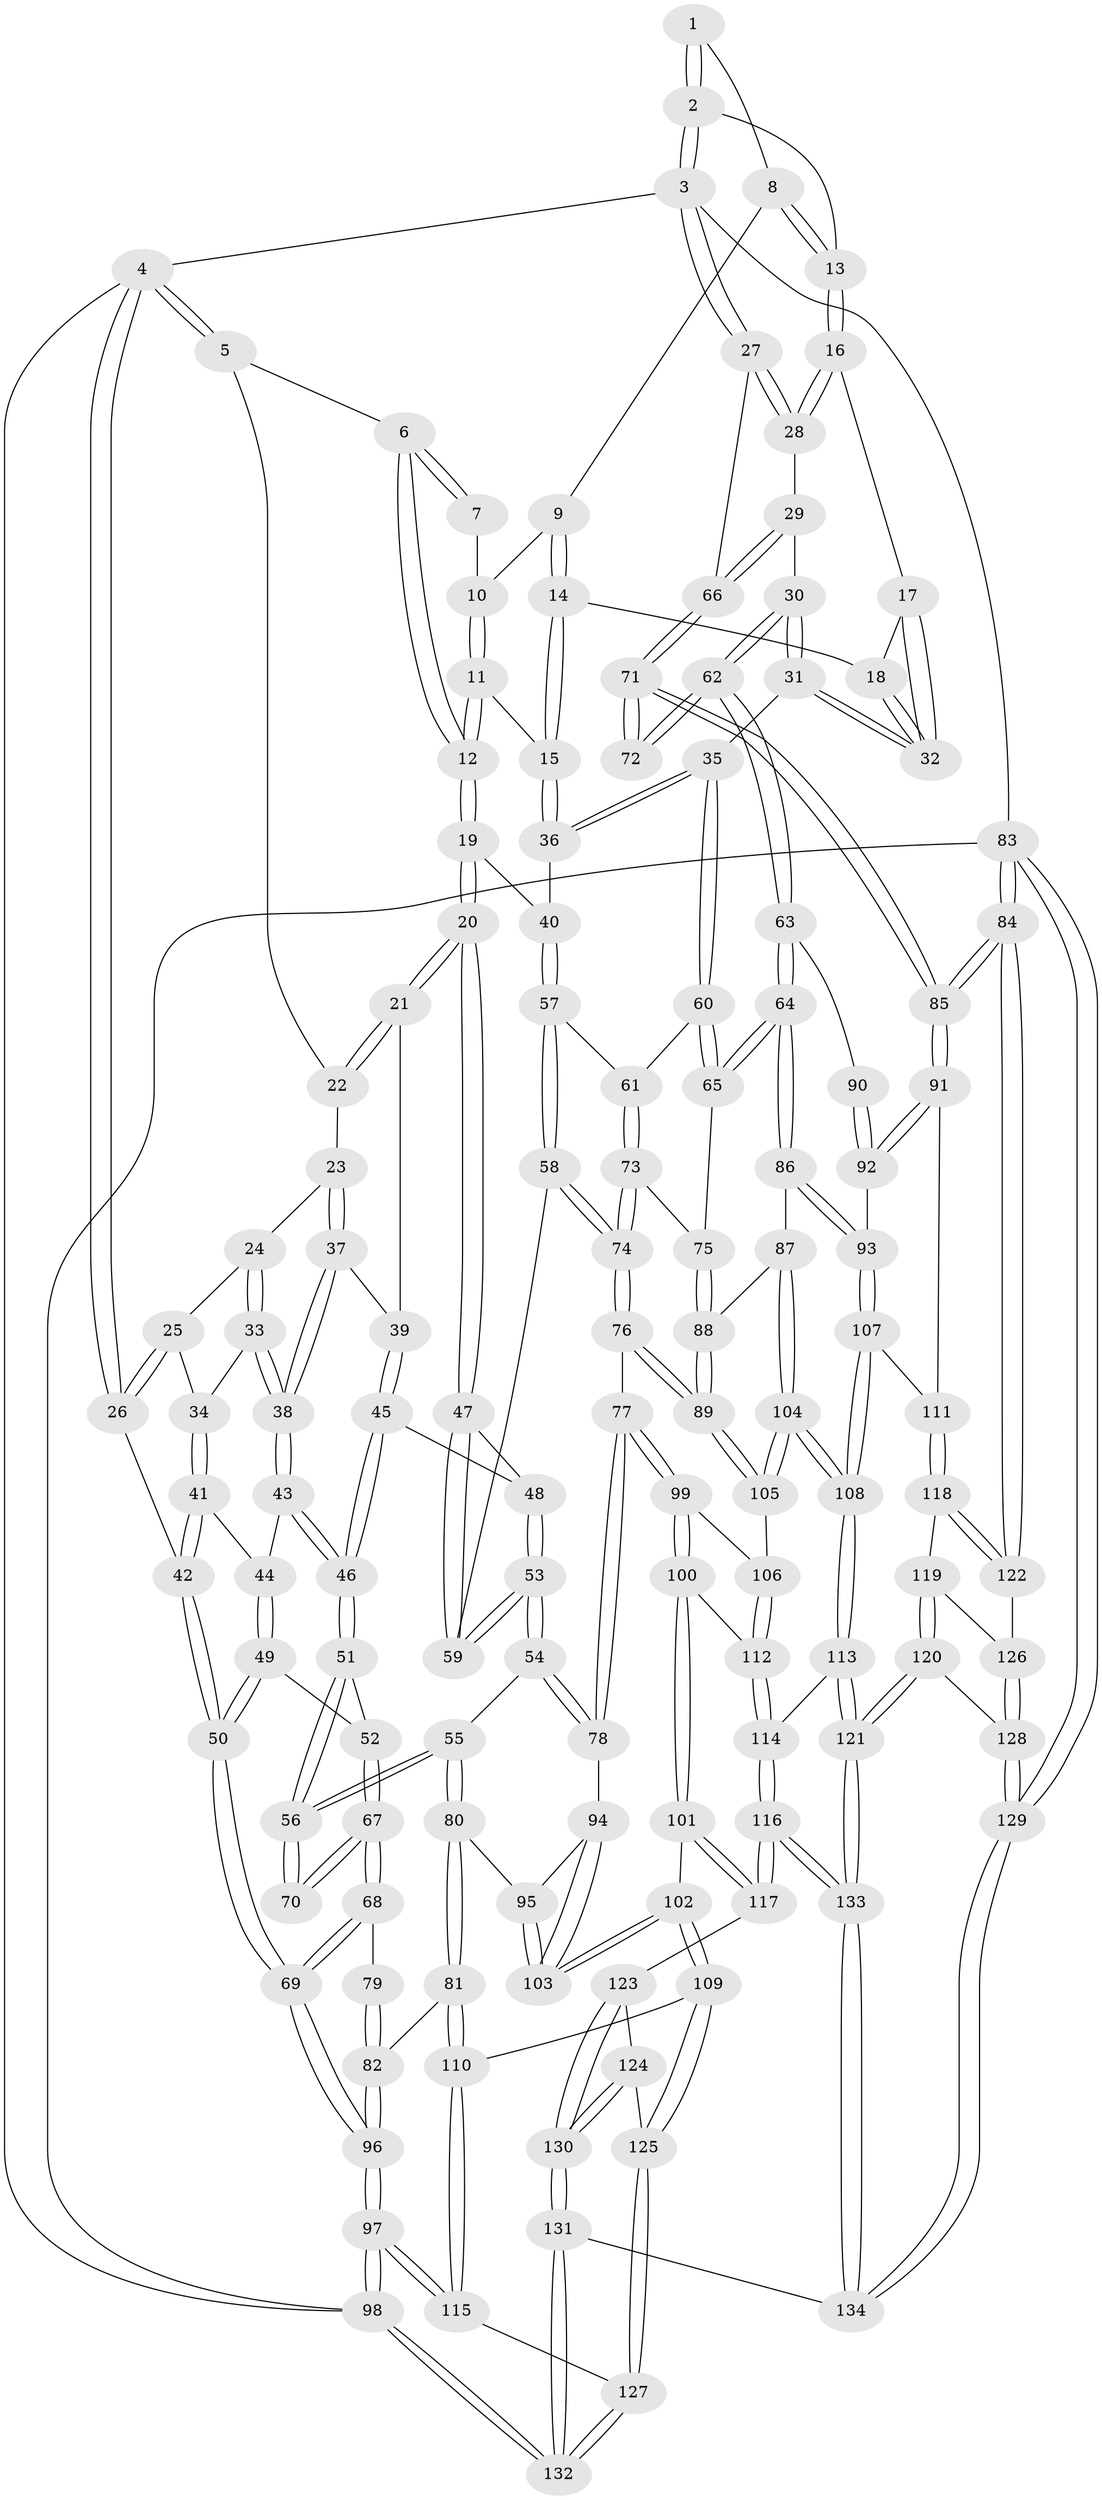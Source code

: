 // Generated by graph-tools (version 1.1) at 2025/27/03/15/25 16:27:56]
// undirected, 134 vertices, 332 edges
graph export_dot {
graph [start="1"]
  node [color=gray90,style=filled];
  1 [pos="+0.6756040418896961+0"];
  2 [pos="+1+0"];
  3 [pos="+1+0"];
  4 [pos="+0+0"];
  5 [pos="+0.2708415932643038+0"];
  6 [pos="+0.45196676280367243+0"];
  7 [pos="+0.6124806815682542+0"];
  8 [pos="+0.6992925580100479+0.022514410423348508"];
  9 [pos="+0.6844772878770832+0.05736786908561123"];
  10 [pos="+0.6374174472038016+0"];
  11 [pos="+0.5907705658311424+0.10409833719380217"];
  12 [pos="+0.5708099478690859+0.1072459759269202"];
  13 [pos="+0.8714944230232412+0.005081014845599905"];
  14 [pos="+0.6801700857006637+0.10029974468536701"];
  15 [pos="+0.6698276932947314+0.10622670397772094"];
  16 [pos="+0.8601137222573468+0.04197033662082257"];
  17 [pos="+0.8509972055722467+0.04971133146474565"];
  18 [pos="+0.723692613623525+0.10273533478643214"];
  19 [pos="+0.5027879255311121+0.19230301965911847"];
  20 [pos="+0.4923978669757053+0.19660254301879795"];
  21 [pos="+0.3871396154904539+0.14157981692901472"];
  22 [pos="+0.27259192090700685+0"];
  23 [pos="+0.1735725710342614+0.09379208105937085"];
  24 [pos="+0.08856007026668328+0.10249064100496354"];
  25 [pos="+0+0.0837074650834129"];
  26 [pos="+0+0"];
  27 [pos="+1+0.10848797925806374"];
  28 [pos="+0.9160337279691075+0.15626372495502946"];
  29 [pos="+0.9006258464045571+0.25108746400337345"];
  30 [pos="+0.8735370624048258+0.27328581491262094"];
  31 [pos="+0.7858064897540755+0.23613810281920872"];
  32 [pos="+0.7857144986412861+0.2266886485335824"];
  33 [pos="+0.06274324137239619+0.16118349064995663"];
  34 [pos="+0.03942764854712516+0.16093404273258435"];
  35 [pos="+0.7363938065769299+0.2536141041101386"];
  36 [pos="+0.6915679005134069+0.24205182377854895"];
  37 [pos="+0.17298035501994688+0.14613988388449112"];
  38 [pos="+0.15977465237102184+0.19271736518712038"];
  39 [pos="+0.3452361292745656+0.17806744591060564"];
  40 [pos="+0.6429687659660338+0.25916541269455134"];
  41 [pos="+0.019832367163742128+0.2305639763852475"];
  42 [pos="+0+0.3306410105542751"];
  43 [pos="+0.1608231682133388+0.2159333327936815"];
  44 [pos="+0.06927238676716263+0.24273116066141867"];
  45 [pos="+0.2979439226751626+0.24769578132836043"];
  46 [pos="+0.17851437692453778+0.24400189784955081"];
  47 [pos="+0.4765839533202017+0.2871563667290013"];
  48 [pos="+0.30390795390285885+0.2652051527667639"];
  49 [pos="+0.06684153419297534+0.32324621917205804"];
  50 [pos="+0+0.38424784936393847"];
  51 [pos="+0.17629896098146092+0.26026744482282643"];
  52 [pos="+0.08363254719885894+0.32976815465559045"];
  53 [pos="+0.3415868314310909+0.44184695772724814"];
  54 [pos="+0.3413228147536063+0.44222861395716745"];
  55 [pos="+0.24263070458231367+0.4496771459758673"];
  56 [pos="+0.21240373678471658+0.4326238108874856"];
  57 [pos="+0.6255073506105209+0.3579932179534263"];
  58 [pos="+0.5371375613891634+0.3897472370763282"];
  59 [pos="+0.4696657370440287+0.3586707219691475"];
  60 [pos="+0.7290407261906509+0.3911659554340392"];
  61 [pos="+0.681124904277921+0.38817578973329425"];
  62 [pos="+0.8736900250348135+0.2794916535585738"];
  63 [pos="+0.8400815993900627+0.4519615723956572"];
  64 [pos="+0.828692816829996+0.4585960431354943"];
  65 [pos="+0.8000520866996401+0.44690536645875817"];
  66 [pos="+1+0.27433196834297363"];
  67 [pos="+0.10697407517510378+0.3745086685997941"];
  68 [pos="+0+0.45392502996100453"];
  69 [pos="+0+0.4763314476825138"];
  70 [pos="+0.20325620349956913+0.4324730263136203"];
  71 [pos="+1+0.43046949654105615"];
  72 [pos="+1+0.43156656618073747"];
  73 [pos="+0.6195020242113172+0.50381451396527"];
  74 [pos="+0.585439679371562+0.5094351415151621"];
  75 [pos="+0.6345918004644242+0.5072649674859585"];
  76 [pos="+0.555538693311172+0.5586391303818576"];
  77 [pos="+0.4055115729607375+0.5420351535614724"];
  78 [pos="+0.3760252423285255+0.5152204668790199"];
  79 [pos="+0.16401122402448118+0.44742195075032465"];
  80 [pos="+0.18373206720636873+0.5938169062981933"];
  81 [pos="+0+0.641106266623757"];
  82 [pos="+0+0.6352066482302496"];
  83 [pos="+1+1"];
  84 [pos="+1+0.8682698166498416"];
  85 [pos="+1+0.6482482617595603"];
  86 [pos="+0.8103904999093262+0.5425820164063612"];
  87 [pos="+0.7255126151881309+0.5846156467871687"];
  88 [pos="+0.6903704094360449+0.5594734242869818"];
  89 [pos="+0.5727183574658166+0.6154951612498688"];
  90 [pos="+0.9037150997550669+0.459138922319696"];
  91 [pos="+1+0.6436164199056368"];
  92 [pos="+0.9667903587349136+0.6028687044717542"];
  93 [pos="+0.8505334789523202+0.624480945030594"];
  94 [pos="+0.3484520148340537+0.5583393956125835"];
  95 [pos="+0.2120018384755378+0.6282999139370662"];
  96 [pos="+0+0.604696343195807"];
  97 [pos="+0+1"];
  98 [pos="+0+1"];
  99 [pos="+0.4195312234625121+0.6397979972209985"];
  100 [pos="+0.39322439739650367+0.7144524982295914"];
  101 [pos="+0.29990878911781715+0.7504943793492128"];
  102 [pos="+0.2732004450201952+0.7411274981932071"];
  103 [pos="+0.26819419637782194+0.7152659947172219"];
  104 [pos="+0.6568836423452391+0.7030028193121466"];
  105 [pos="+0.5802808048392847+0.6474620548190525"];
  106 [pos="+0.5406442888691054+0.6671170004459246"];
  107 [pos="+0.8452767008887924+0.7256807996919927"];
  108 [pos="+0.6738626719929035+0.7424669867648926"];
  109 [pos="+0.1825366305748418+0.7941959923276697"];
  110 [pos="+0.13195323303332754+0.7813065124083696"];
  111 [pos="+0.8511040038289601+0.7310828049973487"];
  112 [pos="+0.4714608197807045+0.7545349294758159"];
  113 [pos="+0.6375158256786924+0.8474837035475339"];
  114 [pos="+0.4717477062809661+0.7551930556277274"];
  115 [pos="+0.03679974731720709+0.8816208736465748"];
  116 [pos="+0.42402824134918327+0.8983196690109809"];
  117 [pos="+0.36998871543675743+0.8834914207686173"];
  118 [pos="+0.8557129879275261+0.7410890281401213"];
  119 [pos="+0.8155060739042566+0.8574077706197225"];
  120 [pos="+0.7978979893386594+0.9035105536530007"];
  121 [pos="+0.6378626944392608+0.9266784321159949"];
  122 [pos="+0.9728822120759397+0.8432313249188046"];
  123 [pos="+0.3453915355148143+0.9028726943368289"];
  124 [pos="+0.20870076816470798+0.9048328018394213"];
  125 [pos="+0.19173339448509708+0.882465881271505"];
  126 [pos="+0.9726521924190134+0.8434365460392643"];
  127 [pos="+0.11398651602239983+0.9341896867247904"];
  128 [pos="+0.8703981921557916+0.9374683093642994"];
  129 [pos="+1+1"];
  130 [pos="+0.2420205733934321+1"];
  131 [pos="+0.2244866052645906+1"];
  132 [pos="+0.06349386871712383+1"];
  133 [pos="+0.5820601151279441+1"];
  134 [pos="+0.5801189355717792+1"];
  1 -- 2;
  1 -- 2;
  1 -- 8;
  2 -- 3;
  2 -- 3;
  2 -- 13;
  3 -- 4;
  3 -- 27;
  3 -- 27;
  3 -- 83;
  4 -- 5;
  4 -- 5;
  4 -- 26;
  4 -- 26;
  4 -- 98;
  5 -- 6;
  5 -- 22;
  6 -- 7;
  6 -- 7;
  6 -- 12;
  6 -- 12;
  7 -- 10;
  8 -- 9;
  8 -- 13;
  8 -- 13;
  9 -- 10;
  9 -- 14;
  9 -- 14;
  10 -- 11;
  10 -- 11;
  11 -- 12;
  11 -- 12;
  11 -- 15;
  12 -- 19;
  12 -- 19;
  13 -- 16;
  13 -- 16;
  14 -- 15;
  14 -- 15;
  14 -- 18;
  15 -- 36;
  15 -- 36;
  16 -- 17;
  16 -- 28;
  16 -- 28;
  17 -- 18;
  17 -- 32;
  17 -- 32;
  18 -- 32;
  18 -- 32;
  19 -- 20;
  19 -- 20;
  19 -- 40;
  20 -- 21;
  20 -- 21;
  20 -- 47;
  20 -- 47;
  21 -- 22;
  21 -- 22;
  21 -- 39;
  22 -- 23;
  23 -- 24;
  23 -- 37;
  23 -- 37;
  24 -- 25;
  24 -- 33;
  24 -- 33;
  25 -- 26;
  25 -- 26;
  25 -- 34;
  26 -- 42;
  27 -- 28;
  27 -- 28;
  27 -- 66;
  28 -- 29;
  29 -- 30;
  29 -- 66;
  29 -- 66;
  30 -- 31;
  30 -- 31;
  30 -- 62;
  30 -- 62;
  31 -- 32;
  31 -- 32;
  31 -- 35;
  33 -- 34;
  33 -- 38;
  33 -- 38;
  34 -- 41;
  34 -- 41;
  35 -- 36;
  35 -- 36;
  35 -- 60;
  35 -- 60;
  36 -- 40;
  37 -- 38;
  37 -- 38;
  37 -- 39;
  38 -- 43;
  38 -- 43;
  39 -- 45;
  39 -- 45;
  40 -- 57;
  40 -- 57;
  41 -- 42;
  41 -- 42;
  41 -- 44;
  42 -- 50;
  42 -- 50;
  43 -- 44;
  43 -- 46;
  43 -- 46;
  44 -- 49;
  44 -- 49;
  45 -- 46;
  45 -- 46;
  45 -- 48;
  46 -- 51;
  46 -- 51;
  47 -- 48;
  47 -- 59;
  47 -- 59;
  48 -- 53;
  48 -- 53;
  49 -- 50;
  49 -- 50;
  49 -- 52;
  50 -- 69;
  50 -- 69;
  51 -- 52;
  51 -- 56;
  51 -- 56;
  52 -- 67;
  52 -- 67;
  53 -- 54;
  53 -- 54;
  53 -- 59;
  53 -- 59;
  54 -- 55;
  54 -- 78;
  54 -- 78;
  55 -- 56;
  55 -- 56;
  55 -- 80;
  55 -- 80;
  56 -- 70;
  56 -- 70;
  57 -- 58;
  57 -- 58;
  57 -- 61;
  58 -- 59;
  58 -- 74;
  58 -- 74;
  60 -- 61;
  60 -- 65;
  60 -- 65;
  61 -- 73;
  61 -- 73;
  62 -- 63;
  62 -- 63;
  62 -- 72;
  62 -- 72;
  63 -- 64;
  63 -- 64;
  63 -- 90;
  64 -- 65;
  64 -- 65;
  64 -- 86;
  64 -- 86;
  65 -- 75;
  66 -- 71;
  66 -- 71;
  67 -- 68;
  67 -- 68;
  67 -- 70;
  67 -- 70;
  68 -- 69;
  68 -- 69;
  68 -- 79;
  69 -- 96;
  69 -- 96;
  71 -- 72;
  71 -- 72;
  71 -- 85;
  71 -- 85;
  73 -- 74;
  73 -- 74;
  73 -- 75;
  74 -- 76;
  74 -- 76;
  75 -- 88;
  75 -- 88;
  76 -- 77;
  76 -- 89;
  76 -- 89;
  77 -- 78;
  77 -- 78;
  77 -- 99;
  77 -- 99;
  78 -- 94;
  79 -- 82;
  79 -- 82;
  80 -- 81;
  80 -- 81;
  80 -- 95;
  81 -- 82;
  81 -- 110;
  81 -- 110;
  82 -- 96;
  82 -- 96;
  83 -- 84;
  83 -- 84;
  83 -- 129;
  83 -- 129;
  83 -- 98;
  84 -- 85;
  84 -- 85;
  84 -- 122;
  84 -- 122;
  85 -- 91;
  85 -- 91;
  86 -- 87;
  86 -- 93;
  86 -- 93;
  87 -- 88;
  87 -- 104;
  87 -- 104;
  88 -- 89;
  88 -- 89;
  89 -- 105;
  89 -- 105;
  90 -- 92;
  90 -- 92;
  91 -- 92;
  91 -- 92;
  91 -- 111;
  92 -- 93;
  93 -- 107;
  93 -- 107;
  94 -- 95;
  94 -- 103;
  94 -- 103;
  95 -- 103;
  95 -- 103;
  96 -- 97;
  96 -- 97;
  97 -- 98;
  97 -- 98;
  97 -- 115;
  97 -- 115;
  98 -- 132;
  98 -- 132;
  99 -- 100;
  99 -- 100;
  99 -- 106;
  100 -- 101;
  100 -- 101;
  100 -- 112;
  101 -- 102;
  101 -- 117;
  101 -- 117;
  102 -- 103;
  102 -- 103;
  102 -- 109;
  102 -- 109;
  104 -- 105;
  104 -- 105;
  104 -- 108;
  104 -- 108;
  105 -- 106;
  106 -- 112;
  106 -- 112;
  107 -- 108;
  107 -- 108;
  107 -- 111;
  108 -- 113;
  108 -- 113;
  109 -- 110;
  109 -- 125;
  109 -- 125;
  110 -- 115;
  110 -- 115;
  111 -- 118;
  111 -- 118;
  112 -- 114;
  112 -- 114;
  113 -- 114;
  113 -- 121;
  113 -- 121;
  114 -- 116;
  114 -- 116;
  115 -- 127;
  116 -- 117;
  116 -- 117;
  116 -- 133;
  116 -- 133;
  117 -- 123;
  118 -- 119;
  118 -- 122;
  118 -- 122;
  119 -- 120;
  119 -- 120;
  119 -- 126;
  120 -- 121;
  120 -- 121;
  120 -- 128;
  121 -- 133;
  121 -- 133;
  122 -- 126;
  123 -- 124;
  123 -- 130;
  123 -- 130;
  124 -- 125;
  124 -- 130;
  124 -- 130;
  125 -- 127;
  125 -- 127;
  126 -- 128;
  126 -- 128;
  127 -- 132;
  127 -- 132;
  128 -- 129;
  128 -- 129;
  129 -- 134;
  129 -- 134;
  130 -- 131;
  130 -- 131;
  131 -- 132;
  131 -- 132;
  131 -- 134;
  133 -- 134;
  133 -- 134;
}
